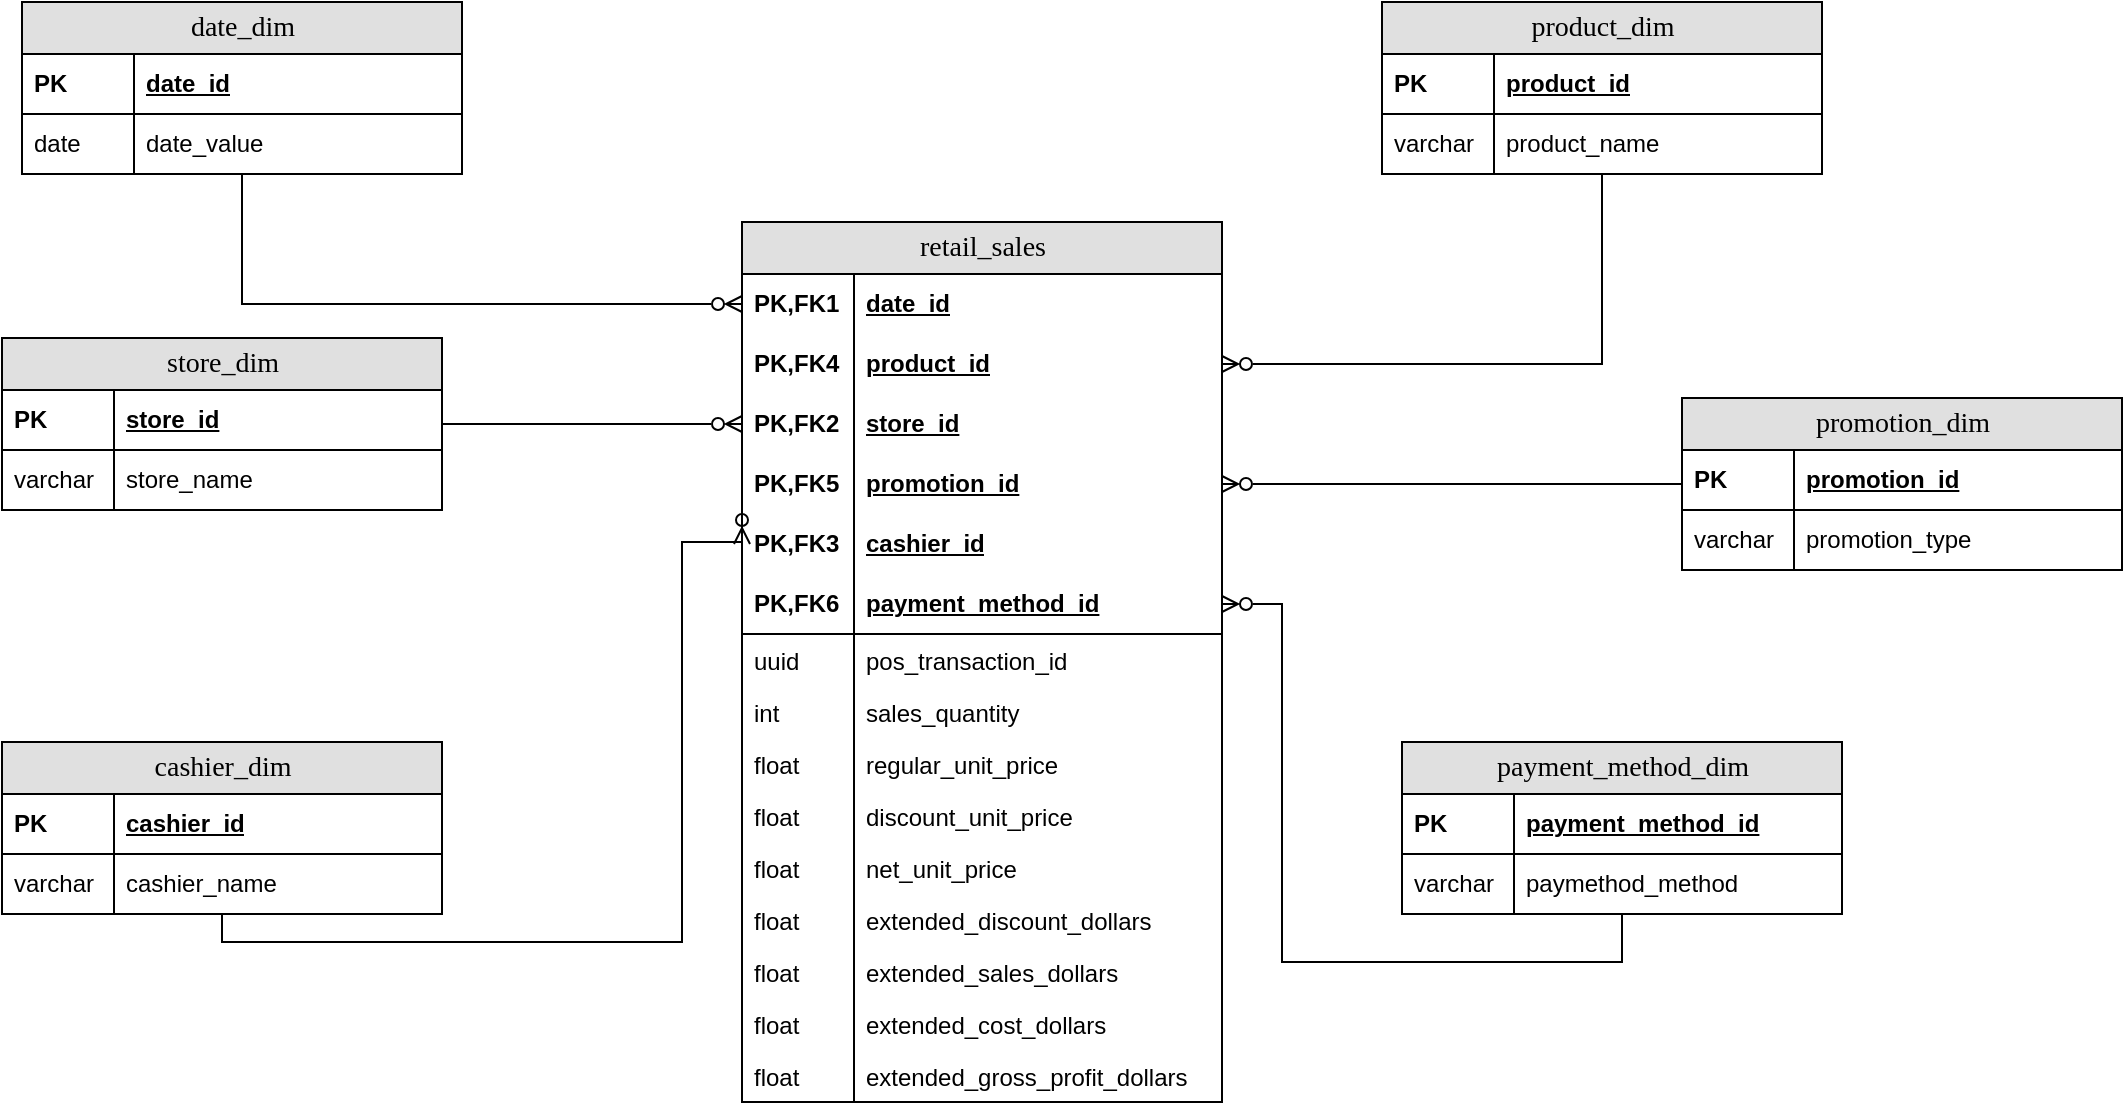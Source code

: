 <mxfile version="20.8.23" type="device"><diagram name="Page-1" id="e56a1550-8fbb-45ad-956c-1786394a9013"><mxGraphModel dx="1434" dy="774" grid="1" gridSize="10" guides="1" tooltips="1" connect="1" arrows="1" fold="1" page="1" pageScale="1" pageWidth="1100" pageHeight="850" background="none" math="0" shadow="0"><root><mxCell id="0"/><mxCell id="1" parent="0"/><mxCell id="2e49270ec7c68f3f-1" value="retail_sales" style="swimlane;html=1;fontStyle=0;childLayout=stackLayout;horizontal=1;startSize=26;fillColor=#e0e0e0;horizontalStack=0;resizeParent=1;resizeLast=0;collapsible=1;marginBottom=0;swimlaneFillColor=#ffffff;align=center;rounded=0;shadow=0;comic=0;labelBackgroundColor=none;strokeWidth=1;fontFamily=Verdana;fontSize=14" parent="1" vertex="1"><mxGeometry x="450" y="170" width="240" height="440" as="geometry"/></mxCell><mxCell id="2e49270ec7c68f3f-2" value="date_id" style="shape=partialRectangle;top=0;left=0;right=0;bottom=0;html=1;align=left;verticalAlign=middle;fillColor=none;spacingLeft=60;spacingRight=4;whiteSpace=wrap;overflow=hidden;rotatable=0;points=[[0,0.5],[1,0.5]];portConstraint=eastwest;dropTarget=0;fontStyle=5;strokeColor=default;" parent="2e49270ec7c68f3f-1" vertex="1"><mxGeometry y="26" width="240" height="30" as="geometry"/></mxCell><mxCell id="2e49270ec7c68f3f-3" value="PK,FK1" style="shape=partialRectangle;fontStyle=1;top=0;left=0;bottom=0;html=1;fillColor=none;align=left;verticalAlign=middle;spacingLeft=4;spacingRight=4;whiteSpace=wrap;overflow=hidden;rotatable=0;points=[];portConstraint=eastwest;part=1;" parent="2e49270ec7c68f3f-2" vertex="1" connectable="0"><mxGeometry width="56" height="30" as="geometry"/></mxCell><mxCell id="h7dbLmRG_Tz_t9QXQMx6-15" value="product_id" style="shape=partialRectangle;top=0;left=0;right=0;bottom=1;html=1;align=left;verticalAlign=middle;fillColor=none;spacingLeft=60;spacingRight=4;whiteSpace=wrap;overflow=hidden;rotatable=0;points=[[0,0.5],[1,0.5]];portConstraint=eastwest;dropTarget=0;fontStyle=5;strokeColor=none;" vertex="1" parent="2e49270ec7c68f3f-1"><mxGeometry y="56" width="240" height="30" as="geometry"/></mxCell><mxCell id="h7dbLmRG_Tz_t9QXQMx6-16" value="PK,FK4" style="shape=partialRectangle;fontStyle=1;top=0;left=0;bottom=0;html=1;fillColor=none;align=left;verticalAlign=middle;spacingLeft=4;spacingRight=4;whiteSpace=wrap;overflow=hidden;rotatable=0;points=[];portConstraint=eastwest;part=1;strokeColor=default;" vertex="1" connectable="0" parent="h7dbLmRG_Tz_t9QXQMx6-15"><mxGeometry width="56" height="30" as="geometry"/></mxCell><mxCell id="2e49270ec7c68f3f-4" value="store_id" style="shape=partialRectangle;top=0;left=0;right=0;bottom=1;html=1;align=left;verticalAlign=middle;fillColor=none;spacingLeft=60;spacingRight=4;whiteSpace=wrap;overflow=hidden;rotatable=0;points=[[0,0.5],[1,0.5]];portConstraint=eastwest;dropTarget=0;fontStyle=5;strokeColor=none;" parent="2e49270ec7c68f3f-1" vertex="1"><mxGeometry y="86" width="240" height="30" as="geometry"/></mxCell><mxCell id="2e49270ec7c68f3f-5" value="PK,FK2" style="shape=partialRectangle;fontStyle=1;top=0;left=0;bottom=0;html=1;fillColor=none;align=left;verticalAlign=middle;spacingLeft=4;spacingRight=4;whiteSpace=wrap;overflow=hidden;rotatable=0;points=[];portConstraint=eastwest;part=1;strokeColor=default;" parent="2e49270ec7c68f3f-4" vertex="1" connectable="0"><mxGeometry width="56" height="30" as="geometry"/></mxCell><mxCell id="h7dbLmRG_Tz_t9QXQMx6-17" value="promotion_id" style="shape=partialRectangle;top=0;left=0;right=0;bottom=1;html=1;align=left;verticalAlign=middle;fillColor=none;spacingLeft=60;spacingRight=4;whiteSpace=wrap;overflow=hidden;rotatable=0;points=[[0,0.5],[1,0.5]];portConstraint=eastwest;dropTarget=0;fontStyle=5;strokeColor=none;" vertex="1" parent="2e49270ec7c68f3f-1"><mxGeometry y="116" width="240" height="30" as="geometry"/></mxCell><mxCell id="h7dbLmRG_Tz_t9QXQMx6-18" value="PK,FK5" style="shape=partialRectangle;fontStyle=1;top=0;left=0;bottom=0;html=1;fillColor=none;align=left;verticalAlign=middle;spacingLeft=4;spacingRight=4;whiteSpace=wrap;overflow=hidden;rotatable=0;points=[];portConstraint=eastwest;part=1;" vertex="1" connectable="0" parent="h7dbLmRG_Tz_t9QXQMx6-17"><mxGeometry width="56" height="30" as="geometry"/></mxCell><mxCell id="h7dbLmRG_Tz_t9QXQMx6-13" value="cashier_id" style="shape=partialRectangle;top=0;left=0;right=0;bottom=1;html=1;align=left;verticalAlign=middle;fillColor=none;spacingLeft=60;spacingRight=4;whiteSpace=wrap;overflow=hidden;rotatable=0;points=[[0,0.5],[1,0.5]];portConstraint=eastwest;dropTarget=0;fontStyle=5;strokeColor=none;" vertex="1" parent="2e49270ec7c68f3f-1"><mxGeometry y="146" width="240" height="30" as="geometry"/></mxCell><mxCell id="h7dbLmRG_Tz_t9QXQMx6-14" value="PK,FK3" style="shape=partialRectangle;fontStyle=1;top=0;left=0;bottom=0;html=1;fillColor=none;align=left;verticalAlign=middle;spacingLeft=4;spacingRight=4;whiteSpace=wrap;overflow=hidden;rotatable=0;points=[];portConstraint=eastwest;part=1;strokeColor=default;" vertex="1" connectable="0" parent="h7dbLmRG_Tz_t9QXQMx6-13"><mxGeometry width="56" height="30" as="geometry"/></mxCell><mxCell id="h7dbLmRG_Tz_t9QXQMx6-22" value="payment_method_id" style="shape=partialRectangle;top=0;left=0;right=0;bottom=1;html=1;align=left;verticalAlign=middle;fillColor=none;spacingLeft=60;spacingRight=4;whiteSpace=wrap;overflow=hidden;rotatable=0;points=[[0,0.5],[1,0.5]];portConstraint=eastwest;dropTarget=0;fontStyle=5;" vertex="1" parent="2e49270ec7c68f3f-1"><mxGeometry y="176" width="240" height="30" as="geometry"/></mxCell><mxCell id="h7dbLmRG_Tz_t9QXQMx6-23" value="PK,FK6" style="shape=partialRectangle;fontStyle=1;top=0;left=0;bottom=0;html=1;fillColor=none;align=left;verticalAlign=middle;spacingLeft=4;spacingRight=4;whiteSpace=wrap;overflow=hidden;rotatable=0;points=[];portConstraint=eastwest;part=1;" vertex="1" connectable="0" parent="h7dbLmRG_Tz_t9QXQMx6-22"><mxGeometry width="56" height="30" as="geometry"/></mxCell><mxCell id="2e49270ec7c68f3f-6" value="pos_transaction_id" style="shape=partialRectangle;top=0;left=0;right=0;bottom=0;html=1;align=left;verticalAlign=top;fillColor=none;spacingLeft=60;spacingRight=4;whiteSpace=wrap;overflow=hidden;rotatable=0;points=[[0,0.5],[1,0.5]];portConstraint=eastwest;dropTarget=0;" parent="2e49270ec7c68f3f-1" vertex="1"><mxGeometry y="206" width="240" height="26" as="geometry"/></mxCell><mxCell id="2e49270ec7c68f3f-7" value="uuid" style="shape=partialRectangle;top=0;left=0;bottom=0;html=1;fillColor=none;align=left;verticalAlign=top;spacingLeft=4;spacingRight=4;whiteSpace=wrap;overflow=hidden;rotatable=0;points=[];portConstraint=eastwest;part=1;" parent="2e49270ec7c68f3f-6" vertex="1" connectable="0"><mxGeometry width="56" height="26" as="geometry"/></mxCell><mxCell id="h7dbLmRG_Tz_t9QXQMx6-39" value="sales_quantity" style="shape=partialRectangle;top=0;left=0;right=0;bottom=0;html=1;align=left;verticalAlign=top;fillColor=none;spacingLeft=60;spacingRight=4;whiteSpace=wrap;overflow=hidden;rotatable=0;points=[[0,0.5],[1,0.5]];portConstraint=eastwest;dropTarget=0;" vertex="1" parent="2e49270ec7c68f3f-1"><mxGeometry y="232" width="240" height="26" as="geometry"/></mxCell><mxCell id="h7dbLmRG_Tz_t9QXQMx6-40" value="int" style="shape=partialRectangle;top=0;left=0;bottom=0;html=1;fillColor=none;align=left;verticalAlign=top;spacingLeft=4;spacingRight=4;whiteSpace=wrap;overflow=hidden;rotatable=0;points=[];portConstraint=eastwest;part=1;" vertex="1" connectable="0" parent="h7dbLmRG_Tz_t9QXQMx6-39"><mxGeometry width="56" height="26" as="geometry"/></mxCell><mxCell id="h7dbLmRG_Tz_t9QXQMx6-41" value="regular_unit_price" style="shape=partialRectangle;top=0;left=0;right=0;bottom=0;html=1;align=left;verticalAlign=top;fillColor=none;spacingLeft=60;spacingRight=4;whiteSpace=wrap;overflow=hidden;rotatable=0;points=[[0,0.5],[1,0.5]];portConstraint=eastwest;dropTarget=0;" vertex="1" parent="2e49270ec7c68f3f-1"><mxGeometry y="258" width="240" height="26" as="geometry"/></mxCell><mxCell id="h7dbLmRG_Tz_t9QXQMx6-42" value="float" style="shape=partialRectangle;top=0;left=0;bottom=0;html=1;fillColor=none;align=left;verticalAlign=top;spacingLeft=4;spacingRight=4;whiteSpace=wrap;overflow=hidden;rotatable=0;points=[];portConstraint=eastwest;part=1;" vertex="1" connectable="0" parent="h7dbLmRG_Tz_t9QXQMx6-41"><mxGeometry width="56" height="26" as="geometry"/></mxCell><mxCell id="h7dbLmRG_Tz_t9QXQMx6-43" value="discount_unit_price" style="shape=partialRectangle;top=0;left=0;right=0;bottom=0;html=1;align=left;verticalAlign=top;fillColor=none;spacingLeft=60;spacingRight=4;whiteSpace=wrap;overflow=hidden;rotatable=0;points=[[0,0.5],[1,0.5]];portConstraint=eastwest;dropTarget=0;" vertex="1" parent="2e49270ec7c68f3f-1"><mxGeometry y="284" width="240" height="26" as="geometry"/></mxCell><mxCell id="h7dbLmRG_Tz_t9QXQMx6-44" value="float" style="shape=partialRectangle;top=0;left=0;bottom=0;html=1;fillColor=none;align=left;verticalAlign=top;spacingLeft=4;spacingRight=4;whiteSpace=wrap;overflow=hidden;rotatable=0;points=[];portConstraint=eastwest;part=1;" vertex="1" connectable="0" parent="h7dbLmRG_Tz_t9QXQMx6-43"><mxGeometry width="56" height="26" as="geometry"/></mxCell><mxCell id="h7dbLmRG_Tz_t9QXQMx6-45" value="net_unit_price" style="shape=partialRectangle;top=0;left=0;right=0;bottom=0;html=1;align=left;verticalAlign=top;fillColor=none;spacingLeft=60;spacingRight=4;whiteSpace=wrap;overflow=hidden;rotatable=0;points=[[0,0.5],[1,0.5]];portConstraint=eastwest;dropTarget=0;" vertex="1" parent="2e49270ec7c68f3f-1"><mxGeometry y="310" width="240" height="26" as="geometry"/></mxCell><mxCell id="h7dbLmRG_Tz_t9QXQMx6-46" value="float" style="shape=partialRectangle;top=0;left=0;bottom=0;html=1;fillColor=none;align=left;verticalAlign=top;spacingLeft=4;spacingRight=4;whiteSpace=wrap;overflow=hidden;rotatable=0;points=[];portConstraint=eastwest;part=1;" vertex="1" connectable="0" parent="h7dbLmRG_Tz_t9QXQMx6-45"><mxGeometry width="56" height="26" as="geometry"/></mxCell><mxCell id="h7dbLmRG_Tz_t9QXQMx6-47" value="extended_discount_dollars" style="shape=partialRectangle;top=0;left=0;right=0;bottom=0;html=1;align=left;verticalAlign=top;fillColor=none;spacingLeft=60;spacingRight=4;whiteSpace=wrap;overflow=hidden;rotatable=0;points=[[0,0.5],[1,0.5]];portConstraint=eastwest;dropTarget=0;" vertex="1" parent="2e49270ec7c68f3f-1"><mxGeometry y="336" width="240" height="26" as="geometry"/></mxCell><mxCell id="h7dbLmRG_Tz_t9QXQMx6-48" value="float" style="shape=partialRectangle;top=0;left=0;bottom=0;html=1;fillColor=none;align=left;verticalAlign=top;spacingLeft=4;spacingRight=4;whiteSpace=wrap;overflow=hidden;rotatable=0;points=[];portConstraint=eastwest;part=1;" vertex="1" connectable="0" parent="h7dbLmRG_Tz_t9QXQMx6-47"><mxGeometry width="56" height="26" as="geometry"/></mxCell><mxCell id="h7dbLmRG_Tz_t9QXQMx6-49" value="extended_sales_dollars" style="shape=partialRectangle;top=0;left=0;right=0;bottom=0;html=1;align=left;verticalAlign=top;fillColor=none;spacingLeft=60;spacingRight=4;whiteSpace=wrap;overflow=hidden;rotatable=0;points=[[0,0.5],[1,0.5]];portConstraint=eastwest;dropTarget=0;" vertex="1" parent="2e49270ec7c68f3f-1"><mxGeometry y="362" width="240" height="26" as="geometry"/></mxCell><mxCell id="h7dbLmRG_Tz_t9QXQMx6-50" value="float" style="shape=partialRectangle;top=0;left=0;bottom=0;html=1;fillColor=none;align=left;verticalAlign=top;spacingLeft=4;spacingRight=4;whiteSpace=wrap;overflow=hidden;rotatable=0;points=[];portConstraint=eastwest;part=1;" vertex="1" connectable="0" parent="h7dbLmRG_Tz_t9QXQMx6-49"><mxGeometry width="56" height="26" as="geometry"/></mxCell><mxCell id="h7dbLmRG_Tz_t9QXQMx6-51" value="extended_cost_dollars" style="shape=partialRectangle;top=0;left=0;right=0;bottom=0;html=1;align=left;verticalAlign=top;fillColor=none;spacingLeft=60;spacingRight=4;whiteSpace=wrap;overflow=hidden;rotatable=0;points=[[0,0.5],[1,0.5]];portConstraint=eastwest;dropTarget=0;" vertex="1" parent="2e49270ec7c68f3f-1"><mxGeometry y="388" width="240" height="26" as="geometry"/></mxCell><mxCell id="h7dbLmRG_Tz_t9QXQMx6-52" value="float" style="shape=partialRectangle;top=0;left=0;bottom=0;html=1;fillColor=none;align=left;verticalAlign=top;spacingLeft=4;spacingRight=4;whiteSpace=wrap;overflow=hidden;rotatable=0;points=[];portConstraint=eastwest;part=1;" vertex="1" connectable="0" parent="h7dbLmRG_Tz_t9QXQMx6-51"><mxGeometry width="56" height="26" as="geometry"/></mxCell><mxCell id="h7dbLmRG_Tz_t9QXQMx6-53" value="extended_gross_profit_dollars" style="shape=partialRectangle;top=0;left=0;right=0;bottom=0;html=1;align=left;verticalAlign=top;fillColor=none;spacingLeft=60;spacingRight=4;whiteSpace=wrap;overflow=hidden;rotatable=0;points=[[0,0.5],[1,0.5]];portConstraint=eastwest;dropTarget=0;" vertex="1" parent="2e49270ec7c68f3f-1"><mxGeometry y="414" width="240" height="26" as="geometry"/></mxCell><mxCell id="h7dbLmRG_Tz_t9QXQMx6-54" value="float" style="shape=partialRectangle;top=0;left=0;bottom=0;html=1;fillColor=none;align=left;verticalAlign=top;spacingLeft=4;spacingRight=4;whiteSpace=wrap;overflow=hidden;rotatable=0;points=[];portConstraint=eastwest;part=1;" vertex="1" connectable="0" parent="h7dbLmRG_Tz_t9QXQMx6-53"><mxGeometry width="56" height="26" as="geometry"/></mxCell><mxCell id="h7dbLmRG_Tz_t9QXQMx6-61" style="edgeStyle=orthogonalEdgeStyle;rounded=0;orthogonalLoop=1;jettySize=auto;html=1;entryX=0;entryY=0.5;entryDx=0;entryDy=0;endArrow=ERzeroToMany;endFill=0;" edge="1" parent="1" source="h7dbLmRG_Tz_t9QXQMx6-24" target="2e49270ec7c68f3f-2"><mxGeometry relative="1" as="geometry"><Array as="points"><mxPoint x="200" y="211"/></Array></mxGeometry></mxCell><mxCell id="h7dbLmRG_Tz_t9QXQMx6-24" value="date_dim" style="swimlane;html=1;fontStyle=0;childLayout=stackLayout;horizontal=1;startSize=26;fillColor=#e0e0e0;horizontalStack=0;resizeParent=1;resizeLast=0;collapsible=1;marginBottom=0;swimlaneFillColor=#ffffff;align=center;rounded=0;shadow=0;comic=0;labelBackgroundColor=none;strokeWidth=1;fontFamily=Verdana;fontSize=14" vertex="1" parent="1"><mxGeometry x="90" y="60" width="220" height="86" as="geometry"/></mxCell><mxCell id="h7dbLmRG_Tz_t9QXQMx6-35" value="date_id" style="shape=partialRectangle;top=0;left=0;right=0;bottom=1;html=1;align=left;verticalAlign=middle;fillColor=none;spacingLeft=60;spacingRight=4;whiteSpace=wrap;overflow=hidden;rotatable=0;points=[[0,0.5],[1,0.5]];portConstraint=eastwest;dropTarget=0;fontStyle=5;" vertex="1" parent="h7dbLmRG_Tz_t9QXQMx6-24"><mxGeometry y="26" width="220" height="30" as="geometry"/></mxCell><mxCell id="h7dbLmRG_Tz_t9QXQMx6-36" value="PK" style="shape=partialRectangle;fontStyle=1;top=0;left=0;bottom=0;html=1;fillColor=none;align=left;verticalAlign=middle;spacingLeft=4;spacingRight=4;whiteSpace=wrap;overflow=hidden;rotatable=0;points=[];portConstraint=eastwest;part=1;" vertex="1" connectable="0" parent="h7dbLmRG_Tz_t9QXQMx6-35"><mxGeometry width="56.0" height="30" as="geometry"/></mxCell><mxCell id="h7dbLmRG_Tz_t9QXQMx6-76" value="date_value" style="shape=partialRectangle;top=0;left=0;right=0;bottom=1;html=1;align=left;verticalAlign=middle;fillColor=none;spacingLeft=60;spacingRight=4;whiteSpace=wrap;overflow=hidden;rotatable=0;points=[[0,0.5],[1,0.5]];portConstraint=eastwest;dropTarget=0;fontStyle=0;" vertex="1" parent="h7dbLmRG_Tz_t9QXQMx6-24"><mxGeometry y="56" width="220" height="30" as="geometry"/></mxCell><mxCell id="h7dbLmRG_Tz_t9QXQMx6-77" value="date" style="shape=partialRectangle;fontStyle=0;top=0;left=0;bottom=0;html=1;fillColor=none;align=left;verticalAlign=middle;spacingLeft=4;spacingRight=4;whiteSpace=wrap;overflow=hidden;rotatable=0;points=[];portConstraint=eastwest;part=1;" vertex="1" connectable="0" parent="h7dbLmRG_Tz_t9QXQMx6-76"><mxGeometry width="56.0" height="30" as="geometry"/></mxCell><mxCell id="h7dbLmRG_Tz_t9QXQMx6-62" style="edgeStyle=orthogonalEdgeStyle;rounded=0;orthogonalLoop=1;jettySize=auto;html=1;entryX=0;entryY=0.5;entryDx=0;entryDy=0;endArrow=ERzeroToMany;endFill=0;" edge="1" parent="1" source="h7dbLmRG_Tz_t9QXQMx6-55" target="2e49270ec7c68f3f-4"><mxGeometry relative="1" as="geometry"><Array as="points"><mxPoint x="350" y="271"/><mxPoint x="350" y="271"/></Array></mxGeometry></mxCell><mxCell id="h7dbLmRG_Tz_t9QXQMx6-55" value="store_dim" style="swimlane;html=1;fontStyle=0;childLayout=stackLayout;horizontal=1;startSize=26;fillColor=#e0e0e0;horizontalStack=0;resizeParent=1;resizeLast=0;collapsible=1;marginBottom=0;swimlaneFillColor=#ffffff;align=center;rounded=0;shadow=0;comic=0;labelBackgroundColor=none;strokeWidth=1;fontFamily=Verdana;fontSize=14" vertex="1" parent="1"><mxGeometry x="80" y="228" width="220" height="86" as="geometry"/></mxCell><mxCell id="h7dbLmRG_Tz_t9QXQMx6-56" value="store_id" style="shape=partialRectangle;top=0;left=0;right=0;bottom=1;html=1;align=left;verticalAlign=middle;fillColor=none;spacingLeft=60;spacingRight=4;whiteSpace=wrap;overflow=hidden;rotatable=0;points=[[0,0.5],[1,0.5]];portConstraint=eastwest;dropTarget=0;fontStyle=5;" vertex="1" parent="h7dbLmRG_Tz_t9QXQMx6-55"><mxGeometry y="26" width="220" height="30" as="geometry"/></mxCell><mxCell id="h7dbLmRG_Tz_t9QXQMx6-57" value="PK" style="shape=partialRectangle;fontStyle=1;top=0;left=0;bottom=0;html=1;fillColor=none;align=left;verticalAlign=middle;spacingLeft=4;spacingRight=4;whiteSpace=wrap;overflow=hidden;rotatable=0;points=[];portConstraint=eastwest;part=1;" vertex="1" connectable="0" parent="h7dbLmRG_Tz_t9QXQMx6-56"><mxGeometry width="56.0" height="30" as="geometry"/></mxCell><mxCell id="h7dbLmRG_Tz_t9QXQMx6-79" value="store_name" style="shape=partialRectangle;top=0;left=0;right=0;bottom=1;html=1;align=left;verticalAlign=middle;fillColor=none;spacingLeft=60;spacingRight=4;whiteSpace=wrap;overflow=hidden;rotatable=0;points=[[0,0.5],[1,0.5]];portConstraint=eastwest;dropTarget=0;fontStyle=0;" vertex="1" parent="h7dbLmRG_Tz_t9QXQMx6-55"><mxGeometry y="56" width="220" height="30" as="geometry"/></mxCell><mxCell id="h7dbLmRG_Tz_t9QXQMx6-80" value="varchar" style="shape=partialRectangle;fontStyle=0;top=0;left=0;bottom=0;html=1;fillColor=none;align=left;verticalAlign=middle;spacingLeft=4;spacingRight=4;whiteSpace=wrap;overflow=hidden;rotatable=0;points=[];portConstraint=eastwest;part=1;" vertex="1" connectable="0" parent="h7dbLmRG_Tz_t9QXQMx6-79"><mxGeometry width="56.0" height="30" as="geometry"/></mxCell><mxCell id="h7dbLmRG_Tz_t9QXQMx6-63" style="edgeStyle=orthogonalEdgeStyle;rounded=0;orthogonalLoop=1;jettySize=auto;html=1;entryX=0;entryY=0.5;entryDx=0;entryDy=0;endArrow=ERzeroToMany;endFill=0;" edge="1" parent="1" source="h7dbLmRG_Tz_t9QXQMx6-58" target="h7dbLmRG_Tz_t9QXQMx6-13"><mxGeometry relative="1" as="geometry"><Array as="points"><mxPoint x="190" y="530"/><mxPoint x="420" y="530"/><mxPoint x="420" y="330"/></Array></mxGeometry></mxCell><mxCell id="h7dbLmRG_Tz_t9QXQMx6-58" value="cashier_dim" style="swimlane;html=1;fontStyle=0;childLayout=stackLayout;horizontal=1;startSize=26;fillColor=#e0e0e0;horizontalStack=0;resizeParent=1;resizeLast=0;collapsible=1;marginBottom=0;swimlaneFillColor=#ffffff;align=center;rounded=0;shadow=0;comic=0;labelBackgroundColor=none;strokeWidth=1;fontFamily=Verdana;fontSize=14" vertex="1" parent="1"><mxGeometry x="80" y="430" width="220" height="86" as="geometry"/></mxCell><mxCell id="h7dbLmRG_Tz_t9QXQMx6-59" value="cashier_id" style="shape=partialRectangle;top=0;left=0;right=0;bottom=1;html=1;align=left;verticalAlign=middle;fillColor=none;spacingLeft=60;spacingRight=4;whiteSpace=wrap;overflow=hidden;rotatable=0;points=[[0,0.5],[1,0.5]];portConstraint=eastwest;dropTarget=0;fontStyle=5;" vertex="1" parent="h7dbLmRG_Tz_t9QXQMx6-58"><mxGeometry y="26" width="220" height="30" as="geometry"/></mxCell><mxCell id="h7dbLmRG_Tz_t9QXQMx6-60" value="PK" style="shape=partialRectangle;fontStyle=1;top=0;left=0;bottom=0;html=1;fillColor=none;align=left;verticalAlign=middle;spacingLeft=4;spacingRight=4;whiteSpace=wrap;overflow=hidden;rotatable=0;points=[];portConstraint=eastwest;part=1;" vertex="1" connectable="0" parent="h7dbLmRG_Tz_t9QXQMx6-59"><mxGeometry width="56.0" height="30" as="geometry"/></mxCell><mxCell id="h7dbLmRG_Tz_t9QXQMx6-81" value="cashier_name" style="shape=partialRectangle;top=0;left=0;right=0;bottom=1;html=1;align=left;verticalAlign=middle;fillColor=none;spacingLeft=60;spacingRight=4;whiteSpace=wrap;overflow=hidden;rotatable=0;points=[[0,0.5],[1,0.5]];portConstraint=eastwest;dropTarget=0;fontStyle=0;" vertex="1" parent="h7dbLmRG_Tz_t9QXQMx6-58"><mxGeometry y="56" width="220" height="30" as="geometry"/></mxCell><mxCell id="h7dbLmRG_Tz_t9QXQMx6-82" value="varchar" style="shape=partialRectangle;fontStyle=0;top=0;left=0;bottom=0;html=1;fillColor=none;align=left;verticalAlign=middle;spacingLeft=4;spacingRight=4;whiteSpace=wrap;overflow=hidden;rotatable=0;points=[];portConstraint=eastwest;part=1;" vertex="1" connectable="0" parent="h7dbLmRG_Tz_t9QXQMx6-81"><mxGeometry width="56.0" height="30" as="geometry"/></mxCell><mxCell id="h7dbLmRG_Tz_t9QXQMx6-73" style="edgeStyle=orthogonalEdgeStyle;rounded=0;orthogonalLoop=1;jettySize=auto;html=1;entryX=1;entryY=0.5;entryDx=0;entryDy=0;endArrow=ERzeroToMany;endFill=0;" edge="1" parent="1" source="h7dbLmRG_Tz_t9QXQMx6-64" target="h7dbLmRG_Tz_t9QXQMx6-15"><mxGeometry relative="1" as="geometry"/></mxCell><mxCell id="h7dbLmRG_Tz_t9QXQMx6-64" value="product_dim" style="swimlane;html=1;fontStyle=0;childLayout=stackLayout;horizontal=1;startSize=26;fillColor=#e0e0e0;horizontalStack=0;resizeParent=1;resizeLast=0;collapsible=1;marginBottom=0;swimlaneFillColor=#ffffff;align=center;rounded=0;shadow=0;comic=0;labelBackgroundColor=none;strokeWidth=1;fontFamily=Verdana;fontSize=14" vertex="1" parent="1"><mxGeometry x="770" y="60" width="220" height="86" as="geometry"/></mxCell><mxCell id="h7dbLmRG_Tz_t9QXQMx6-65" value="product_id" style="shape=partialRectangle;top=0;left=0;right=0;bottom=1;html=1;align=left;verticalAlign=middle;fillColor=none;spacingLeft=60;spacingRight=4;whiteSpace=wrap;overflow=hidden;rotatable=0;points=[[0,0.5],[1,0.5]];portConstraint=eastwest;dropTarget=0;fontStyle=5;" vertex="1" parent="h7dbLmRG_Tz_t9QXQMx6-64"><mxGeometry y="26" width="220" height="30" as="geometry"/></mxCell><mxCell id="h7dbLmRG_Tz_t9QXQMx6-66" value="PK" style="shape=partialRectangle;fontStyle=1;top=0;left=0;bottom=0;html=1;fillColor=none;align=left;verticalAlign=middle;spacingLeft=4;spacingRight=4;whiteSpace=wrap;overflow=hidden;rotatable=0;points=[];portConstraint=eastwest;part=1;" vertex="1" connectable="0" parent="h7dbLmRG_Tz_t9QXQMx6-65"><mxGeometry width="56.0" height="30" as="geometry"/></mxCell><mxCell id="h7dbLmRG_Tz_t9QXQMx6-84" value="product_name" style="shape=partialRectangle;top=0;left=0;right=0;bottom=1;html=1;align=left;verticalAlign=middle;fillColor=none;spacingLeft=60;spacingRight=4;whiteSpace=wrap;overflow=hidden;rotatable=0;points=[[0,0.5],[1,0.5]];portConstraint=eastwest;dropTarget=0;fontStyle=0;" vertex="1" parent="h7dbLmRG_Tz_t9QXQMx6-64"><mxGeometry y="56" width="220" height="30" as="geometry"/></mxCell><mxCell id="h7dbLmRG_Tz_t9QXQMx6-85" value="varchar" style="shape=partialRectangle;fontStyle=0;top=0;left=0;bottom=0;html=1;fillColor=none;align=left;verticalAlign=middle;spacingLeft=4;spacingRight=4;whiteSpace=wrap;overflow=hidden;rotatable=0;points=[];portConstraint=eastwest;part=1;" vertex="1" connectable="0" parent="h7dbLmRG_Tz_t9QXQMx6-84"><mxGeometry width="56.0" height="30" as="geometry"/></mxCell><mxCell id="h7dbLmRG_Tz_t9QXQMx6-74" style="edgeStyle=orthogonalEdgeStyle;rounded=0;orthogonalLoop=1;jettySize=auto;html=1;entryX=1;entryY=0.5;entryDx=0;entryDy=0;endArrow=ERzeroToMany;endFill=0;" edge="1" parent="1" source="h7dbLmRG_Tz_t9QXQMx6-67" target="h7dbLmRG_Tz_t9QXQMx6-17"><mxGeometry relative="1" as="geometry"><Array as="points"><mxPoint x="780" y="301"/><mxPoint x="780" y="301"/></Array></mxGeometry></mxCell><mxCell id="h7dbLmRG_Tz_t9QXQMx6-67" value="promotion_dim" style="swimlane;html=1;fontStyle=0;childLayout=stackLayout;horizontal=1;startSize=26;fillColor=#e0e0e0;horizontalStack=0;resizeParent=1;resizeLast=0;collapsible=1;marginBottom=0;swimlaneFillColor=#ffffff;align=center;rounded=0;shadow=0;comic=0;labelBackgroundColor=none;strokeWidth=1;fontFamily=Verdana;fontSize=14" vertex="1" parent="1"><mxGeometry x="920" y="258" width="220" height="86" as="geometry"/></mxCell><mxCell id="h7dbLmRG_Tz_t9QXQMx6-68" value="promotion_id" style="shape=partialRectangle;top=0;left=0;right=0;bottom=1;html=1;align=left;verticalAlign=middle;fillColor=none;spacingLeft=60;spacingRight=4;whiteSpace=wrap;overflow=hidden;rotatable=0;points=[[0,0.5],[1,0.5]];portConstraint=eastwest;dropTarget=0;fontStyle=5;" vertex="1" parent="h7dbLmRG_Tz_t9QXQMx6-67"><mxGeometry y="26" width="220" height="30" as="geometry"/></mxCell><mxCell id="h7dbLmRG_Tz_t9QXQMx6-69" value="PK" style="shape=partialRectangle;fontStyle=1;top=0;left=0;bottom=0;html=1;fillColor=none;align=left;verticalAlign=middle;spacingLeft=4;spacingRight=4;whiteSpace=wrap;overflow=hidden;rotatable=0;points=[];portConstraint=eastwest;part=1;" vertex="1" connectable="0" parent="h7dbLmRG_Tz_t9QXQMx6-68"><mxGeometry width="56.0" height="30" as="geometry"/></mxCell><mxCell id="h7dbLmRG_Tz_t9QXQMx6-88" value="promotion_type" style="shape=partialRectangle;top=0;left=0;right=0;bottom=1;html=1;align=left;verticalAlign=middle;fillColor=none;spacingLeft=60;spacingRight=4;whiteSpace=wrap;overflow=hidden;rotatable=0;points=[[0,0.5],[1,0.5]];portConstraint=eastwest;dropTarget=0;fontStyle=0;" vertex="1" parent="h7dbLmRG_Tz_t9QXQMx6-67"><mxGeometry y="56" width="220" height="30" as="geometry"/></mxCell><mxCell id="h7dbLmRG_Tz_t9QXQMx6-89" value="varchar" style="shape=partialRectangle;fontStyle=0;top=0;left=0;bottom=0;html=1;fillColor=none;align=left;verticalAlign=middle;spacingLeft=4;spacingRight=4;whiteSpace=wrap;overflow=hidden;rotatable=0;points=[];portConstraint=eastwest;part=1;" vertex="1" connectable="0" parent="h7dbLmRG_Tz_t9QXQMx6-88"><mxGeometry width="56.0" height="30" as="geometry"/></mxCell><mxCell id="h7dbLmRG_Tz_t9QXQMx6-75" style="edgeStyle=orthogonalEdgeStyle;rounded=0;orthogonalLoop=1;jettySize=auto;html=1;entryX=1;entryY=0.5;entryDx=0;entryDy=0;endArrow=ERzeroToMany;endFill=0;" edge="1" parent="1" source="h7dbLmRG_Tz_t9QXQMx6-70" target="h7dbLmRG_Tz_t9QXQMx6-22"><mxGeometry relative="1" as="geometry"><Array as="points"><mxPoint x="890" y="540"/><mxPoint x="720" y="540"/><mxPoint x="720" y="361"/></Array></mxGeometry></mxCell><mxCell id="h7dbLmRG_Tz_t9QXQMx6-70" value="payment_method_dim" style="swimlane;html=1;fontStyle=0;childLayout=stackLayout;horizontal=1;startSize=26;fillColor=#e0e0e0;horizontalStack=0;resizeParent=1;resizeLast=0;collapsible=1;marginBottom=0;swimlaneFillColor=#ffffff;align=center;rounded=0;shadow=0;comic=0;labelBackgroundColor=none;strokeWidth=1;fontFamily=Verdana;fontSize=14" vertex="1" parent="1"><mxGeometry x="780" y="430" width="220" height="86" as="geometry"/></mxCell><mxCell id="h7dbLmRG_Tz_t9QXQMx6-71" value="payment_method_id" style="shape=partialRectangle;top=0;left=0;right=0;bottom=1;html=1;align=left;verticalAlign=middle;fillColor=none;spacingLeft=60;spacingRight=4;whiteSpace=wrap;overflow=hidden;rotatable=0;points=[[0,0.5],[1,0.5]];portConstraint=eastwest;dropTarget=0;fontStyle=5;" vertex="1" parent="h7dbLmRG_Tz_t9QXQMx6-70"><mxGeometry y="26" width="220" height="30" as="geometry"/></mxCell><mxCell id="h7dbLmRG_Tz_t9QXQMx6-72" value="PK" style="shape=partialRectangle;fontStyle=1;top=0;left=0;bottom=0;html=1;fillColor=none;align=left;verticalAlign=middle;spacingLeft=4;spacingRight=4;whiteSpace=wrap;overflow=hidden;rotatable=0;points=[];portConstraint=eastwest;part=1;" vertex="1" connectable="0" parent="h7dbLmRG_Tz_t9QXQMx6-71"><mxGeometry width="56.0" height="30" as="geometry"/></mxCell><mxCell id="h7dbLmRG_Tz_t9QXQMx6-90" value="paymethod_method" style="shape=partialRectangle;top=0;left=0;right=0;bottom=1;html=1;align=left;verticalAlign=middle;fillColor=none;spacingLeft=60;spacingRight=4;whiteSpace=wrap;overflow=hidden;rotatable=0;points=[[0,0.5],[1,0.5]];portConstraint=eastwest;dropTarget=0;fontStyle=0;" vertex="1" parent="h7dbLmRG_Tz_t9QXQMx6-70"><mxGeometry y="56" width="220" height="30" as="geometry"/></mxCell><mxCell id="h7dbLmRG_Tz_t9QXQMx6-91" value="&lt;span style=&quot;font-weight: normal;&quot;&gt;varchar&lt;/span&gt;" style="shape=partialRectangle;fontStyle=1;top=0;left=0;bottom=0;html=1;fillColor=none;align=left;verticalAlign=middle;spacingLeft=4;spacingRight=4;whiteSpace=wrap;overflow=hidden;rotatable=0;points=[];portConstraint=eastwest;part=1;" vertex="1" connectable="0" parent="h7dbLmRG_Tz_t9QXQMx6-90"><mxGeometry width="56.0" height="30" as="geometry"/></mxCell></root></mxGraphModel></diagram></mxfile>